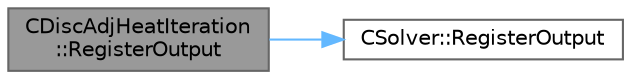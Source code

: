 digraph "CDiscAdjHeatIteration::RegisterOutput"
{
 // LATEX_PDF_SIZE
  bgcolor="transparent";
  edge [fontname=Helvetica,fontsize=10,labelfontname=Helvetica,labelfontsize=10];
  node [fontname=Helvetica,fontsize=10,shape=box,height=0.2,width=0.4];
  rankdir="LR";
  Node1 [id="Node000001",label="CDiscAdjHeatIteration\l::RegisterOutput",height=0.2,width=0.4,color="gray40", fillcolor="grey60", style="filled", fontcolor="black",tooltip="Initializes the adjoints of the output variables of the fluid iteration."];
  Node1 -> Node2 [id="edge1_Node000001_Node000002",color="steelblue1",style="solid",tooltip=" "];
  Node2 [id="Node000002",label="CSolver::RegisterOutput",height=0.2,width=0.4,color="grey40", fillcolor="white", style="filled",URL="$classCSolver.html#a27726e011e18e00f80a8c609da58711a",tooltip="A virtual member."];
}
